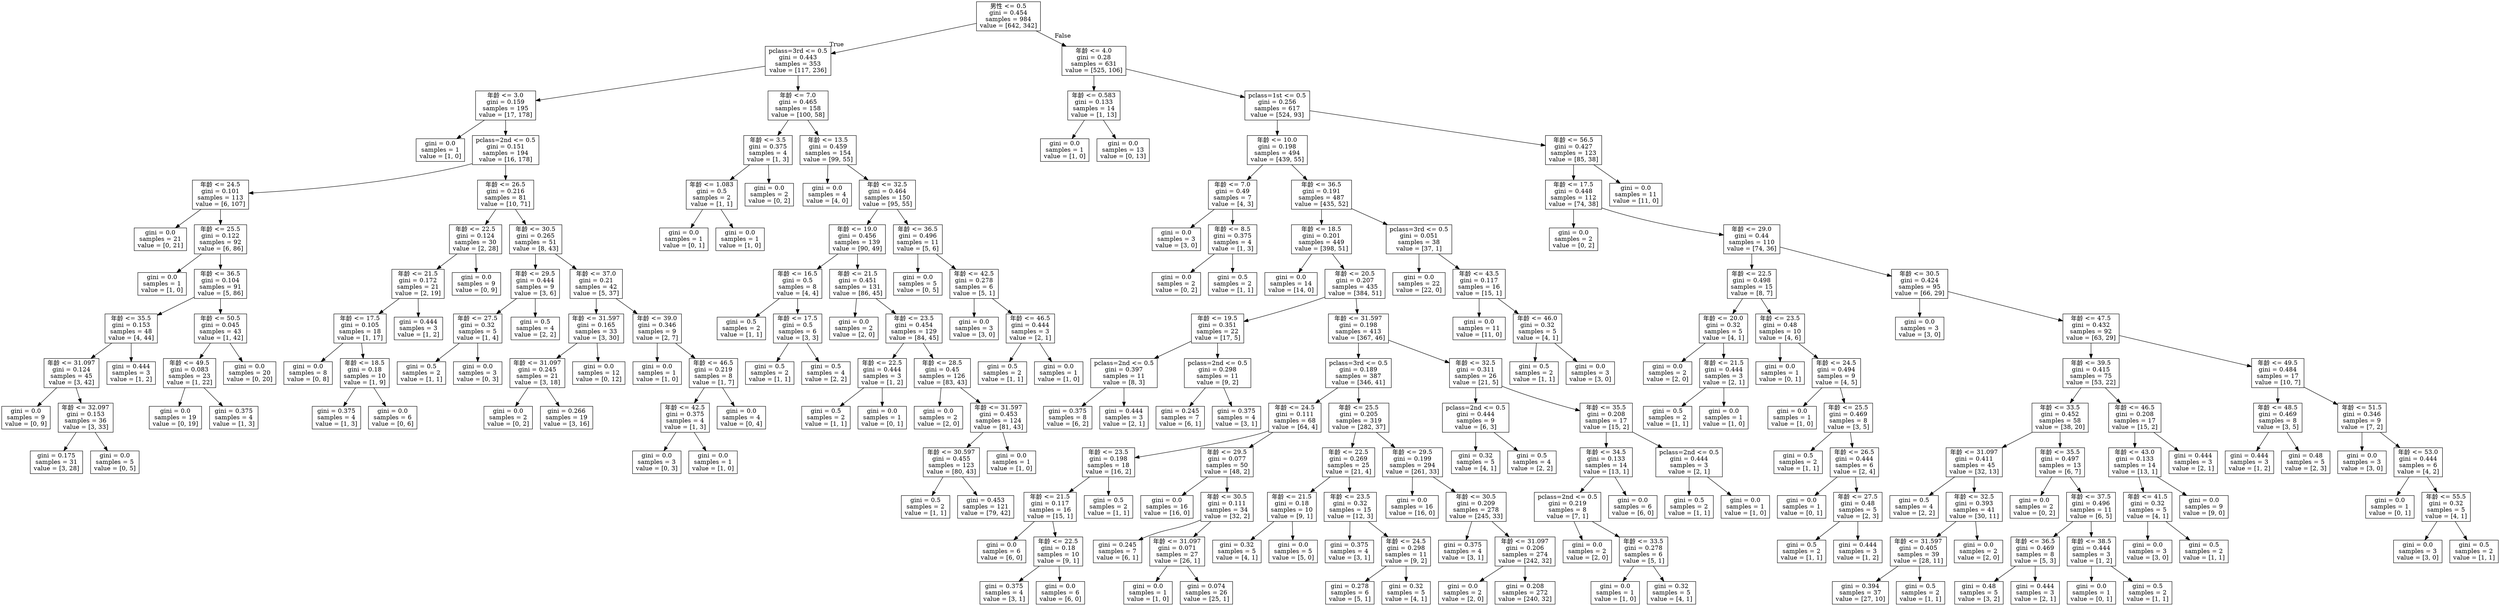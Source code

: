 digraph Tree {
node [shape=box] ;
0 [label="男性 <= 0.5\ngini = 0.454\nsamples = 984\nvalue = [642, 342]"] ;
1 [label="pclass=3rd <= 0.5\ngini = 0.443\nsamples = 353\nvalue = [117, 236]"] ;
0 -> 1 [labeldistance=2.5, labelangle=45, headlabel="True"] ;
2 [label="年龄 <= 3.0\ngini = 0.159\nsamples = 195\nvalue = [17, 178]"] ;
1 -> 2 ;
3 [label="gini = 0.0\nsamples = 1\nvalue = [1, 0]"] ;
2 -> 3 ;
4 [label="pclass=2nd <= 0.5\ngini = 0.151\nsamples = 194\nvalue = [16, 178]"] ;
2 -> 4 ;
5 [label="年龄 <= 24.5\ngini = 0.101\nsamples = 113\nvalue = [6, 107]"] ;
4 -> 5 ;
6 [label="gini = 0.0\nsamples = 21\nvalue = [0, 21]"] ;
5 -> 6 ;
7 [label="年龄 <= 25.5\ngini = 0.122\nsamples = 92\nvalue = [6, 86]"] ;
5 -> 7 ;
8 [label="gini = 0.0\nsamples = 1\nvalue = [1, 0]"] ;
7 -> 8 ;
9 [label="年龄 <= 36.5\ngini = 0.104\nsamples = 91\nvalue = [5, 86]"] ;
7 -> 9 ;
10 [label="年龄 <= 35.5\ngini = 0.153\nsamples = 48\nvalue = [4, 44]"] ;
9 -> 10 ;
11 [label="年龄 <= 31.097\ngini = 0.124\nsamples = 45\nvalue = [3, 42]"] ;
10 -> 11 ;
12 [label="gini = 0.0\nsamples = 9\nvalue = [0, 9]"] ;
11 -> 12 ;
13 [label="年龄 <= 32.097\ngini = 0.153\nsamples = 36\nvalue = [3, 33]"] ;
11 -> 13 ;
14 [label="gini = 0.175\nsamples = 31\nvalue = [3, 28]"] ;
13 -> 14 ;
15 [label="gini = 0.0\nsamples = 5\nvalue = [0, 5]"] ;
13 -> 15 ;
16 [label="gini = 0.444\nsamples = 3\nvalue = [1, 2]"] ;
10 -> 16 ;
17 [label="年龄 <= 50.5\ngini = 0.045\nsamples = 43\nvalue = [1, 42]"] ;
9 -> 17 ;
18 [label="年龄 <= 49.5\ngini = 0.083\nsamples = 23\nvalue = [1, 22]"] ;
17 -> 18 ;
19 [label="gini = 0.0\nsamples = 19\nvalue = [0, 19]"] ;
18 -> 19 ;
20 [label="gini = 0.375\nsamples = 4\nvalue = [1, 3]"] ;
18 -> 20 ;
21 [label="gini = 0.0\nsamples = 20\nvalue = [0, 20]"] ;
17 -> 21 ;
22 [label="年龄 <= 26.5\ngini = 0.216\nsamples = 81\nvalue = [10, 71]"] ;
4 -> 22 ;
23 [label="年龄 <= 22.5\ngini = 0.124\nsamples = 30\nvalue = [2, 28]"] ;
22 -> 23 ;
24 [label="年龄 <= 21.5\ngini = 0.172\nsamples = 21\nvalue = [2, 19]"] ;
23 -> 24 ;
25 [label="年龄 <= 17.5\ngini = 0.105\nsamples = 18\nvalue = [1, 17]"] ;
24 -> 25 ;
26 [label="gini = 0.0\nsamples = 8\nvalue = [0, 8]"] ;
25 -> 26 ;
27 [label="年龄 <= 18.5\ngini = 0.18\nsamples = 10\nvalue = [1, 9]"] ;
25 -> 27 ;
28 [label="gini = 0.375\nsamples = 4\nvalue = [1, 3]"] ;
27 -> 28 ;
29 [label="gini = 0.0\nsamples = 6\nvalue = [0, 6]"] ;
27 -> 29 ;
30 [label="gini = 0.444\nsamples = 3\nvalue = [1, 2]"] ;
24 -> 30 ;
31 [label="gini = 0.0\nsamples = 9\nvalue = [0, 9]"] ;
23 -> 31 ;
32 [label="年龄 <= 30.5\ngini = 0.265\nsamples = 51\nvalue = [8, 43]"] ;
22 -> 32 ;
33 [label="年龄 <= 29.5\ngini = 0.444\nsamples = 9\nvalue = [3, 6]"] ;
32 -> 33 ;
34 [label="年龄 <= 27.5\ngini = 0.32\nsamples = 5\nvalue = [1, 4]"] ;
33 -> 34 ;
35 [label="gini = 0.5\nsamples = 2\nvalue = [1, 1]"] ;
34 -> 35 ;
36 [label="gini = 0.0\nsamples = 3\nvalue = [0, 3]"] ;
34 -> 36 ;
37 [label="gini = 0.5\nsamples = 4\nvalue = [2, 2]"] ;
33 -> 37 ;
38 [label="年龄 <= 37.0\ngini = 0.21\nsamples = 42\nvalue = [5, 37]"] ;
32 -> 38 ;
39 [label="年龄 <= 31.597\ngini = 0.165\nsamples = 33\nvalue = [3, 30]"] ;
38 -> 39 ;
40 [label="年龄 <= 31.097\ngini = 0.245\nsamples = 21\nvalue = [3, 18]"] ;
39 -> 40 ;
41 [label="gini = 0.0\nsamples = 2\nvalue = [0, 2]"] ;
40 -> 41 ;
42 [label="gini = 0.266\nsamples = 19\nvalue = [3, 16]"] ;
40 -> 42 ;
43 [label="gini = 0.0\nsamples = 12\nvalue = [0, 12]"] ;
39 -> 43 ;
44 [label="年龄 <= 39.0\ngini = 0.346\nsamples = 9\nvalue = [2, 7]"] ;
38 -> 44 ;
45 [label="gini = 0.0\nsamples = 1\nvalue = [1, 0]"] ;
44 -> 45 ;
46 [label="年龄 <= 46.5\ngini = 0.219\nsamples = 8\nvalue = [1, 7]"] ;
44 -> 46 ;
47 [label="年龄 <= 42.5\ngini = 0.375\nsamples = 4\nvalue = [1, 3]"] ;
46 -> 47 ;
48 [label="gini = 0.0\nsamples = 3\nvalue = [0, 3]"] ;
47 -> 48 ;
49 [label="gini = 0.0\nsamples = 1\nvalue = [1, 0]"] ;
47 -> 49 ;
50 [label="gini = 0.0\nsamples = 4\nvalue = [0, 4]"] ;
46 -> 50 ;
51 [label="年龄 <= 7.0\ngini = 0.465\nsamples = 158\nvalue = [100, 58]"] ;
1 -> 51 ;
52 [label="年龄 <= 3.5\ngini = 0.375\nsamples = 4\nvalue = [1, 3]"] ;
51 -> 52 ;
53 [label="年龄 <= 1.083\ngini = 0.5\nsamples = 2\nvalue = [1, 1]"] ;
52 -> 53 ;
54 [label="gini = 0.0\nsamples = 1\nvalue = [0, 1]"] ;
53 -> 54 ;
55 [label="gini = 0.0\nsamples = 1\nvalue = [1, 0]"] ;
53 -> 55 ;
56 [label="gini = 0.0\nsamples = 2\nvalue = [0, 2]"] ;
52 -> 56 ;
57 [label="年龄 <= 13.5\ngini = 0.459\nsamples = 154\nvalue = [99, 55]"] ;
51 -> 57 ;
58 [label="gini = 0.0\nsamples = 4\nvalue = [4, 0]"] ;
57 -> 58 ;
59 [label="年龄 <= 32.5\ngini = 0.464\nsamples = 150\nvalue = [95, 55]"] ;
57 -> 59 ;
60 [label="年龄 <= 19.0\ngini = 0.456\nsamples = 139\nvalue = [90, 49]"] ;
59 -> 60 ;
61 [label="年龄 <= 16.5\ngini = 0.5\nsamples = 8\nvalue = [4, 4]"] ;
60 -> 61 ;
62 [label="gini = 0.5\nsamples = 2\nvalue = [1, 1]"] ;
61 -> 62 ;
63 [label="年龄 <= 17.5\ngini = 0.5\nsamples = 6\nvalue = [3, 3]"] ;
61 -> 63 ;
64 [label="gini = 0.5\nsamples = 2\nvalue = [1, 1]"] ;
63 -> 64 ;
65 [label="gini = 0.5\nsamples = 4\nvalue = [2, 2]"] ;
63 -> 65 ;
66 [label="年龄 <= 21.5\ngini = 0.451\nsamples = 131\nvalue = [86, 45]"] ;
60 -> 66 ;
67 [label="gini = 0.0\nsamples = 2\nvalue = [2, 0]"] ;
66 -> 67 ;
68 [label="年龄 <= 23.5\ngini = 0.454\nsamples = 129\nvalue = [84, 45]"] ;
66 -> 68 ;
69 [label="年龄 <= 22.5\ngini = 0.444\nsamples = 3\nvalue = [1, 2]"] ;
68 -> 69 ;
70 [label="gini = 0.5\nsamples = 2\nvalue = [1, 1]"] ;
69 -> 70 ;
71 [label="gini = 0.0\nsamples = 1\nvalue = [0, 1]"] ;
69 -> 71 ;
72 [label="年龄 <= 28.5\ngini = 0.45\nsamples = 126\nvalue = [83, 43]"] ;
68 -> 72 ;
73 [label="gini = 0.0\nsamples = 2\nvalue = [2, 0]"] ;
72 -> 73 ;
74 [label="年龄 <= 31.597\ngini = 0.453\nsamples = 124\nvalue = [81, 43]"] ;
72 -> 74 ;
75 [label="年龄 <= 30.597\ngini = 0.455\nsamples = 123\nvalue = [80, 43]"] ;
74 -> 75 ;
76 [label="gini = 0.5\nsamples = 2\nvalue = [1, 1]"] ;
75 -> 76 ;
77 [label="gini = 0.453\nsamples = 121\nvalue = [79, 42]"] ;
75 -> 77 ;
78 [label="gini = 0.0\nsamples = 1\nvalue = [1, 0]"] ;
74 -> 78 ;
79 [label="年龄 <= 36.5\ngini = 0.496\nsamples = 11\nvalue = [5, 6]"] ;
59 -> 79 ;
80 [label="gini = 0.0\nsamples = 5\nvalue = [0, 5]"] ;
79 -> 80 ;
81 [label="年龄 <= 42.5\ngini = 0.278\nsamples = 6\nvalue = [5, 1]"] ;
79 -> 81 ;
82 [label="gini = 0.0\nsamples = 3\nvalue = [3, 0]"] ;
81 -> 82 ;
83 [label="年龄 <= 46.5\ngini = 0.444\nsamples = 3\nvalue = [2, 1]"] ;
81 -> 83 ;
84 [label="gini = 0.5\nsamples = 2\nvalue = [1, 1]"] ;
83 -> 84 ;
85 [label="gini = 0.0\nsamples = 1\nvalue = [1, 0]"] ;
83 -> 85 ;
86 [label="年龄 <= 4.0\ngini = 0.28\nsamples = 631\nvalue = [525, 106]"] ;
0 -> 86 [labeldistance=2.5, labelangle=-45, headlabel="False"] ;
87 [label="年龄 <= 0.583\ngini = 0.133\nsamples = 14\nvalue = [1, 13]"] ;
86 -> 87 ;
88 [label="gini = 0.0\nsamples = 1\nvalue = [1, 0]"] ;
87 -> 88 ;
89 [label="gini = 0.0\nsamples = 13\nvalue = [0, 13]"] ;
87 -> 89 ;
90 [label="pclass=1st <= 0.5\ngini = 0.256\nsamples = 617\nvalue = [524, 93]"] ;
86 -> 90 ;
91 [label="年龄 <= 10.0\ngini = 0.198\nsamples = 494\nvalue = [439, 55]"] ;
90 -> 91 ;
92 [label="年龄 <= 7.0\ngini = 0.49\nsamples = 7\nvalue = [4, 3]"] ;
91 -> 92 ;
93 [label="gini = 0.0\nsamples = 3\nvalue = [3, 0]"] ;
92 -> 93 ;
94 [label="年龄 <= 8.5\ngini = 0.375\nsamples = 4\nvalue = [1, 3]"] ;
92 -> 94 ;
95 [label="gini = 0.0\nsamples = 2\nvalue = [0, 2]"] ;
94 -> 95 ;
96 [label="gini = 0.5\nsamples = 2\nvalue = [1, 1]"] ;
94 -> 96 ;
97 [label="年龄 <= 36.5\ngini = 0.191\nsamples = 487\nvalue = [435, 52]"] ;
91 -> 97 ;
98 [label="年龄 <= 18.5\ngini = 0.201\nsamples = 449\nvalue = [398, 51]"] ;
97 -> 98 ;
99 [label="gini = 0.0\nsamples = 14\nvalue = [14, 0]"] ;
98 -> 99 ;
100 [label="年龄 <= 20.5\ngini = 0.207\nsamples = 435\nvalue = [384, 51]"] ;
98 -> 100 ;
101 [label="年龄 <= 19.5\ngini = 0.351\nsamples = 22\nvalue = [17, 5]"] ;
100 -> 101 ;
102 [label="pclass=2nd <= 0.5\ngini = 0.397\nsamples = 11\nvalue = [8, 3]"] ;
101 -> 102 ;
103 [label="gini = 0.375\nsamples = 8\nvalue = [6, 2]"] ;
102 -> 103 ;
104 [label="gini = 0.444\nsamples = 3\nvalue = [2, 1]"] ;
102 -> 104 ;
105 [label="pclass=2nd <= 0.5\ngini = 0.298\nsamples = 11\nvalue = [9, 2]"] ;
101 -> 105 ;
106 [label="gini = 0.245\nsamples = 7\nvalue = [6, 1]"] ;
105 -> 106 ;
107 [label="gini = 0.375\nsamples = 4\nvalue = [3, 1]"] ;
105 -> 107 ;
108 [label="年龄 <= 31.597\ngini = 0.198\nsamples = 413\nvalue = [367, 46]"] ;
100 -> 108 ;
109 [label="pclass=3rd <= 0.5\ngini = 0.189\nsamples = 387\nvalue = [346, 41]"] ;
108 -> 109 ;
110 [label="年龄 <= 24.5\ngini = 0.111\nsamples = 68\nvalue = [64, 4]"] ;
109 -> 110 ;
111 [label="年龄 <= 23.5\ngini = 0.198\nsamples = 18\nvalue = [16, 2]"] ;
110 -> 111 ;
112 [label="年龄 <= 21.5\ngini = 0.117\nsamples = 16\nvalue = [15, 1]"] ;
111 -> 112 ;
113 [label="gini = 0.0\nsamples = 6\nvalue = [6, 0]"] ;
112 -> 113 ;
114 [label="年龄 <= 22.5\ngini = 0.18\nsamples = 10\nvalue = [9, 1]"] ;
112 -> 114 ;
115 [label="gini = 0.375\nsamples = 4\nvalue = [3, 1]"] ;
114 -> 115 ;
116 [label="gini = 0.0\nsamples = 6\nvalue = [6, 0]"] ;
114 -> 116 ;
117 [label="gini = 0.5\nsamples = 2\nvalue = [1, 1]"] ;
111 -> 117 ;
118 [label="年龄 <= 29.5\ngini = 0.077\nsamples = 50\nvalue = [48, 2]"] ;
110 -> 118 ;
119 [label="gini = 0.0\nsamples = 16\nvalue = [16, 0]"] ;
118 -> 119 ;
120 [label="年龄 <= 30.5\ngini = 0.111\nsamples = 34\nvalue = [32, 2]"] ;
118 -> 120 ;
121 [label="gini = 0.245\nsamples = 7\nvalue = [6, 1]"] ;
120 -> 121 ;
122 [label="年龄 <= 31.097\ngini = 0.071\nsamples = 27\nvalue = [26, 1]"] ;
120 -> 122 ;
123 [label="gini = 0.0\nsamples = 1\nvalue = [1, 0]"] ;
122 -> 123 ;
124 [label="gini = 0.074\nsamples = 26\nvalue = [25, 1]"] ;
122 -> 124 ;
125 [label="年龄 <= 25.5\ngini = 0.205\nsamples = 319\nvalue = [282, 37]"] ;
109 -> 125 ;
126 [label="年龄 <= 22.5\ngini = 0.269\nsamples = 25\nvalue = [21, 4]"] ;
125 -> 126 ;
127 [label="年龄 <= 21.5\ngini = 0.18\nsamples = 10\nvalue = [9, 1]"] ;
126 -> 127 ;
128 [label="gini = 0.32\nsamples = 5\nvalue = [4, 1]"] ;
127 -> 128 ;
129 [label="gini = 0.0\nsamples = 5\nvalue = [5, 0]"] ;
127 -> 129 ;
130 [label="年龄 <= 23.5\ngini = 0.32\nsamples = 15\nvalue = [12, 3]"] ;
126 -> 130 ;
131 [label="gini = 0.375\nsamples = 4\nvalue = [3, 1]"] ;
130 -> 131 ;
132 [label="年龄 <= 24.5\ngini = 0.298\nsamples = 11\nvalue = [9, 2]"] ;
130 -> 132 ;
133 [label="gini = 0.278\nsamples = 6\nvalue = [5, 1]"] ;
132 -> 133 ;
134 [label="gini = 0.32\nsamples = 5\nvalue = [4, 1]"] ;
132 -> 134 ;
135 [label="年龄 <= 29.5\ngini = 0.199\nsamples = 294\nvalue = [261, 33]"] ;
125 -> 135 ;
136 [label="gini = 0.0\nsamples = 16\nvalue = [16, 0]"] ;
135 -> 136 ;
137 [label="年龄 <= 30.5\ngini = 0.209\nsamples = 278\nvalue = [245, 33]"] ;
135 -> 137 ;
138 [label="gini = 0.375\nsamples = 4\nvalue = [3, 1]"] ;
137 -> 138 ;
139 [label="年龄 <= 31.097\ngini = 0.206\nsamples = 274\nvalue = [242, 32]"] ;
137 -> 139 ;
140 [label="gini = 0.0\nsamples = 2\nvalue = [2, 0]"] ;
139 -> 140 ;
141 [label="gini = 0.208\nsamples = 272\nvalue = [240, 32]"] ;
139 -> 141 ;
142 [label="年龄 <= 32.5\ngini = 0.311\nsamples = 26\nvalue = [21, 5]"] ;
108 -> 142 ;
143 [label="pclass=2nd <= 0.5\ngini = 0.444\nsamples = 9\nvalue = [6, 3]"] ;
142 -> 143 ;
144 [label="gini = 0.32\nsamples = 5\nvalue = [4, 1]"] ;
143 -> 144 ;
145 [label="gini = 0.5\nsamples = 4\nvalue = [2, 2]"] ;
143 -> 145 ;
146 [label="年龄 <= 35.5\ngini = 0.208\nsamples = 17\nvalue = [15, 2]"] ;
142 -> 146 ;
147 [label="年龄 <= 34.5\ngini = 0.133\nsamples = 14\nvalue = [13, 1]"] ;
146 -> 147 ;
148 [label="pclass=2nd <= 0.5\ngini = 0.219\nsamples = 8\nvalue = [7, 1]"] ;
147 -> 148 ;
149 [label="gini = 0.0\nsamples = 2\nvalue = [2, 0]"] ;
148 -> 149 ;
150 [label="年龄 <= 33.5\ngini = 0.278\nsamples = 6\nvalue = [5, 1]"] ;
148 -> 150 ;
151 [label="gini = 0.0\nsamples = 1\nvalue = [1, 0]"] ;
150 -> 151 ;
152 [label="gini = 0.32\nsamples = 5\nvalue = [4, 1]"] ;
150 -> 152 ;
153 [label="gini = 0.0\nsamples = 6\nvalue = [6, 0]"] ;
147 -> 153 ;
154 [label="pclass=2nd <= 0.5\ngini = 0.444\nsamples = 3\nvalue = [2, 1]"] ;
146 -> 154 ;
155 [label="gini = 0.5\nsamples = 2\nvalue = [1, 1]"] ;
154 -> 155 ;
156 [label="gini = 0.0\nsamples = 1\nvalue = [1, 0]"] ;
154 -> 156 ;
157 [label="pclass=3rd <= 0.5\ngini = 0.051\nsamples = 38\nvalue = [37, 1]"] ;
97 -> 157 ;
158 [label="gini = 0.0\nsamples = 22\nvalue = [22, 0]"] ;
157 -> 158 ;
159 [label="年龄 <= 43.5\ngini = 0.117\nsamples = 16\nvalue = [15, 1]"] ;
157 -> 159 ;
160 [label="gini = 0.0\nsamples = 11\nvalue = [11, 0]"] ;
159 -> 160 ;
161 [label="年龄 <= 46.0\ngini = 0.32\nsamples = 5\nvalue = [4, 1]"] ;
159 -> 161 ;
162 [label="gini = 0.5\nsamples = 2\nvalue = [1, 1]"] ;
161 -> 162 ;
163 [label="gini = 0.0\nsamples = 3\nvalue = [3, 0]"] ;
161 -> 163 ;
164 [label="年龄 <= 56.5\ngini = 0.427\nsamples = 123\nvalue = [85, 38]"] ;
90 -> 164 ;
165 [label="年龄 <= 17.5\ngini = 0.448\nsamples = 112\nvalue = [74, 38]"] ;
164 -> 165 ;
166 [label="gini = 0.0\nsamples = 2\nvalue = [0, 2]"] ;
165 -> 166 ;
167 [label="年龄 <= 29.0\ngini = 0.44\nsamples = 110\nvalue = [74, 36]"] ;
165 -> 167 ;
168 [label="年龄 <= 22.5\ngini = 0.498\nsamples = 15\nvalue = [8, 7]"] ;
167 -> 168 ;
169 [label="年龄 <= 20.0\ngini = 0.32\nsamples = 5\nvalue = [4, 1]"] ;
168 -> 169 ;
170 [label="gini = 0.0\nsamples = 2\nvalue = [2, 0]"] ;
169 -> 170 ;
171 [label="年龄 <= 21.5\ngini = 0.444\nsamples = 3\nvalue = [2, 1]"] ;
169 -> 171 ;
172 [label="gini = 0.5\nsamples = 2\nvalue = [1, 1]"] ;
171 -> 172 ;
173 [label="gini = 0.0\nsamples = 1\nvalue = [1, 0]"] ;
171 -> 173 ;
174 [label="年龄 <= 23.5\ngini = 0.48\nsamples = 10\nvalue = [4, 6]"] ;
168 -> 174 ;
175 [label="gini = 0.0\nsamples = 1\nvalue = [0, 1]"] ;
174 -> 175 ;
176 [label="年龄 <= 24.5\ngini = 0.494\nsamples = 9\nvalue = [4, 5]"] ;
174 -> 176 ;
177 [label="gini = 0.0\nsamples = 1\nvalue = [1, 0]"] ;
176 -> 177 ;
178 [label="年龄 <= 25.5\ngini = 0.469\nsamples = 8\nvalue = [3, 5]"] ;
176 -> 178 ;
179 [label="gini = 0.5\nsamples = 2\nvalue = [1, 1]"] ;
178 -> 179 ;
180 [label="年龄 <= 26.5\ngini = 0.444\nsamples = 6\nvalue = [2, 4]"] ;
178 -> 180 ;
181 [label="gini = 0.0\nsamples = 1\nvalue = [0, 1]"] ;
180 -> 181 ;
182 [label="年龄 <= 27.5\ngini = 0.48\nsamples = 5\nvalue = [2, 3]"] ;
180 -> 182 ;
183 [label="gini = 0.5\nsamples = 2\nvalue = [1, 1]"] ;
182 -> 183 ;
184 [label="gini = 0.444\nsamples = 3\nvalue = [1, 2]"] ;
182 -> 184 ;
185 [label="年龄 <= 30.5\ngini = 0.424\nsamples = 95\nvalue = [66, 29]"] ;
167 -> 185 ;
186 [label="gini = 0.0\nsamples = 3\nvalue = [3, 0]"] ;
185 -> 186 ;
187 [label="年龄 <= 47.5\ngini = 0.432\nsamples = 92\nvalue = [63, 29]"] ;
185 -> 187 ;
188 [label="年龄 <= 39.5\ngini = 0.415\nsamples = 75\nvalue = [53, 22]"] ;
187 -> 188 ;
189 [label="年龄 <= 33.5\ngini = 0.452\nsamples = 58\nvalue = [38, 20]"] ;
188 -> 189 ;
190 [label="年龄 <= 31.097\ngini = 0.411\nsamples = 45\nvalue = [32, 13]"] ;
189 -> 190 ;
191 [label="gini = 0.5\nsamples = 4\nvalue = [2, 2]"] ;
190 -> 191 ;
192 [label="年龄 <= 32.5\ngini = 0.393\nsamples = 41\nvalue = [30, 11]"] ;
190 -> 192 ;
193 [label="年龄 <= 31.597\ngini = 0.405\nsamples = 39\nvalue = [28, 11]"] ;
192 -> 193 ;
194 [label="gini = 0.394\nsamples = 37\nvalue = [27, 10]"] ;
193 -> 194 ;
195 [label="gini = 0.5\nsamples = 2\nvalue = [1, 1]"] ;
193 -> 195 ;
196 [label="gini = 0.0\nsamples = 2\nvalue = [2, 0]"] ;
192 -> 196 ;
197 [label="年龄 <= 35.5\ngini = 0.497\nsamples = 13\nvalue = [6, 7]"] ;
189 -> 197 ;
198 [label="gini = 0.0\nsamples = 2\nvalue = [0, 2]"] ;
197 -> 198 ;
199 [label="年龄 <= 37.5\ngini = 0.496\nsamples = 11\nvalue = [6, 5]"] ;
197 -> 199 ;
200 [label="年龄 <= 36.5\ngini = 0.469\nsamples = 8\nvalue = [5, 3]"] ;
199 -> 200 ;
201 [label="gini = 0.48\nsamples = 5\nvalue = [3, 2]"] ;
200 -> 201 ;
202 [label="gini = 0.444\nsamples = 3\nvalue = [2, 1]"] ;
200 -> 202 ;
203 [label="年龄 <= 38.5\ngini = 0.444\nsamples = 3\nvalue = [1, 2]"] ;
199 -> 203 ;
204 [label="gini = 0.0\nsamples = 1\nvalue = [0, 1]"] ;
203 -> 204 ;
205 [label="gini = 0.5\nsamples = 2\nvalue = [1, 1]"] ;
203 -> 205 ;
206 [label="年龄 <= 46.5\ngini = 0.208\nsamples = 17\nvalue = [15, 2]"] ;
188 -> 206 ;
207 [label="年龄 <= 43.0\ngini = 0.133\nsamples = 14\nvalue = [13, 1]"] ;
206 -> 207 ;
208 [label="年龄 <= 41.5\ngini = 0.32\nsamples = 5\nvalue = [4, 1]"] ;
207 -> 208 ;
209 [label="gini = 0.0\nsamples = 3\nvalue = [3, 0]"] ;
208 -> 209 ;
210 [label="gini = 0.5\nsamples = 2\nvalue = [1, 1]"] ;
208 -> 210 ;
211 [label="gini = 0.0\nsamples = 9\nvalue = [9, 0]"] ;
207 -> 211 ;
212 [label="gini = 0.444\nsamples = 3\nvalue = [2, 1]"] ;
206 -> 212 ;
213 [label="年龄 <= 49.5\ngini = 0.484\nsamples = 17\nvalue = [10, 7]"] ;
187 -> 213 ;
214 [label="年龄 <= 48.5\ngini = 0.469\nsamples = 8\nvalue = [3, 5]"] ;
213 -> 214 ;
215 [label="gini = 0.444\nsamples = 3\nvalue = [1, 2]"] ;
214 -> 215 ;
216 [label="gini = 0.48\nsamples = 5\nvalue = [2, 3]"] ;
214 -> 216 ;
217 [label="年龄 <= 51.5\ngini = 0.346\nsamples = 9\nvalue = [7, 2]"] ;
213 -> 217 ;
218 [label="gini = 0.0\nsamples = 3\nvalue = [3, 0]"] ;
217 -> 218 ;
219 [label="年龄 <= 53.0\ngini = 0.444\nsamples = 6\nvalue = [4, 2]"] ;
217 -> 219 ;
220 [label="gini = 0.0\nsamples = 1\nvalue = [0, 1]"] ;
219 -> 220 ;
221 [label="年龄 <= 55.5\ngini = 0.32\nsamples = 5\nvalue = [4, 1]"] ;
219 -> 221 ;
222 [label="gini = 0.0\nsamples = 3\nvalue = [3, 0]"] ;
221 -> 222 ;
223 [label="gini = 0.5\nsamples = 2\nvalue = [1, 1]"] ;
221 -> 223 ;
224 [label="gini = 0.0\nsamples = 11\nvalue = [11, 0]"] ;
164 -> 224 ;
}